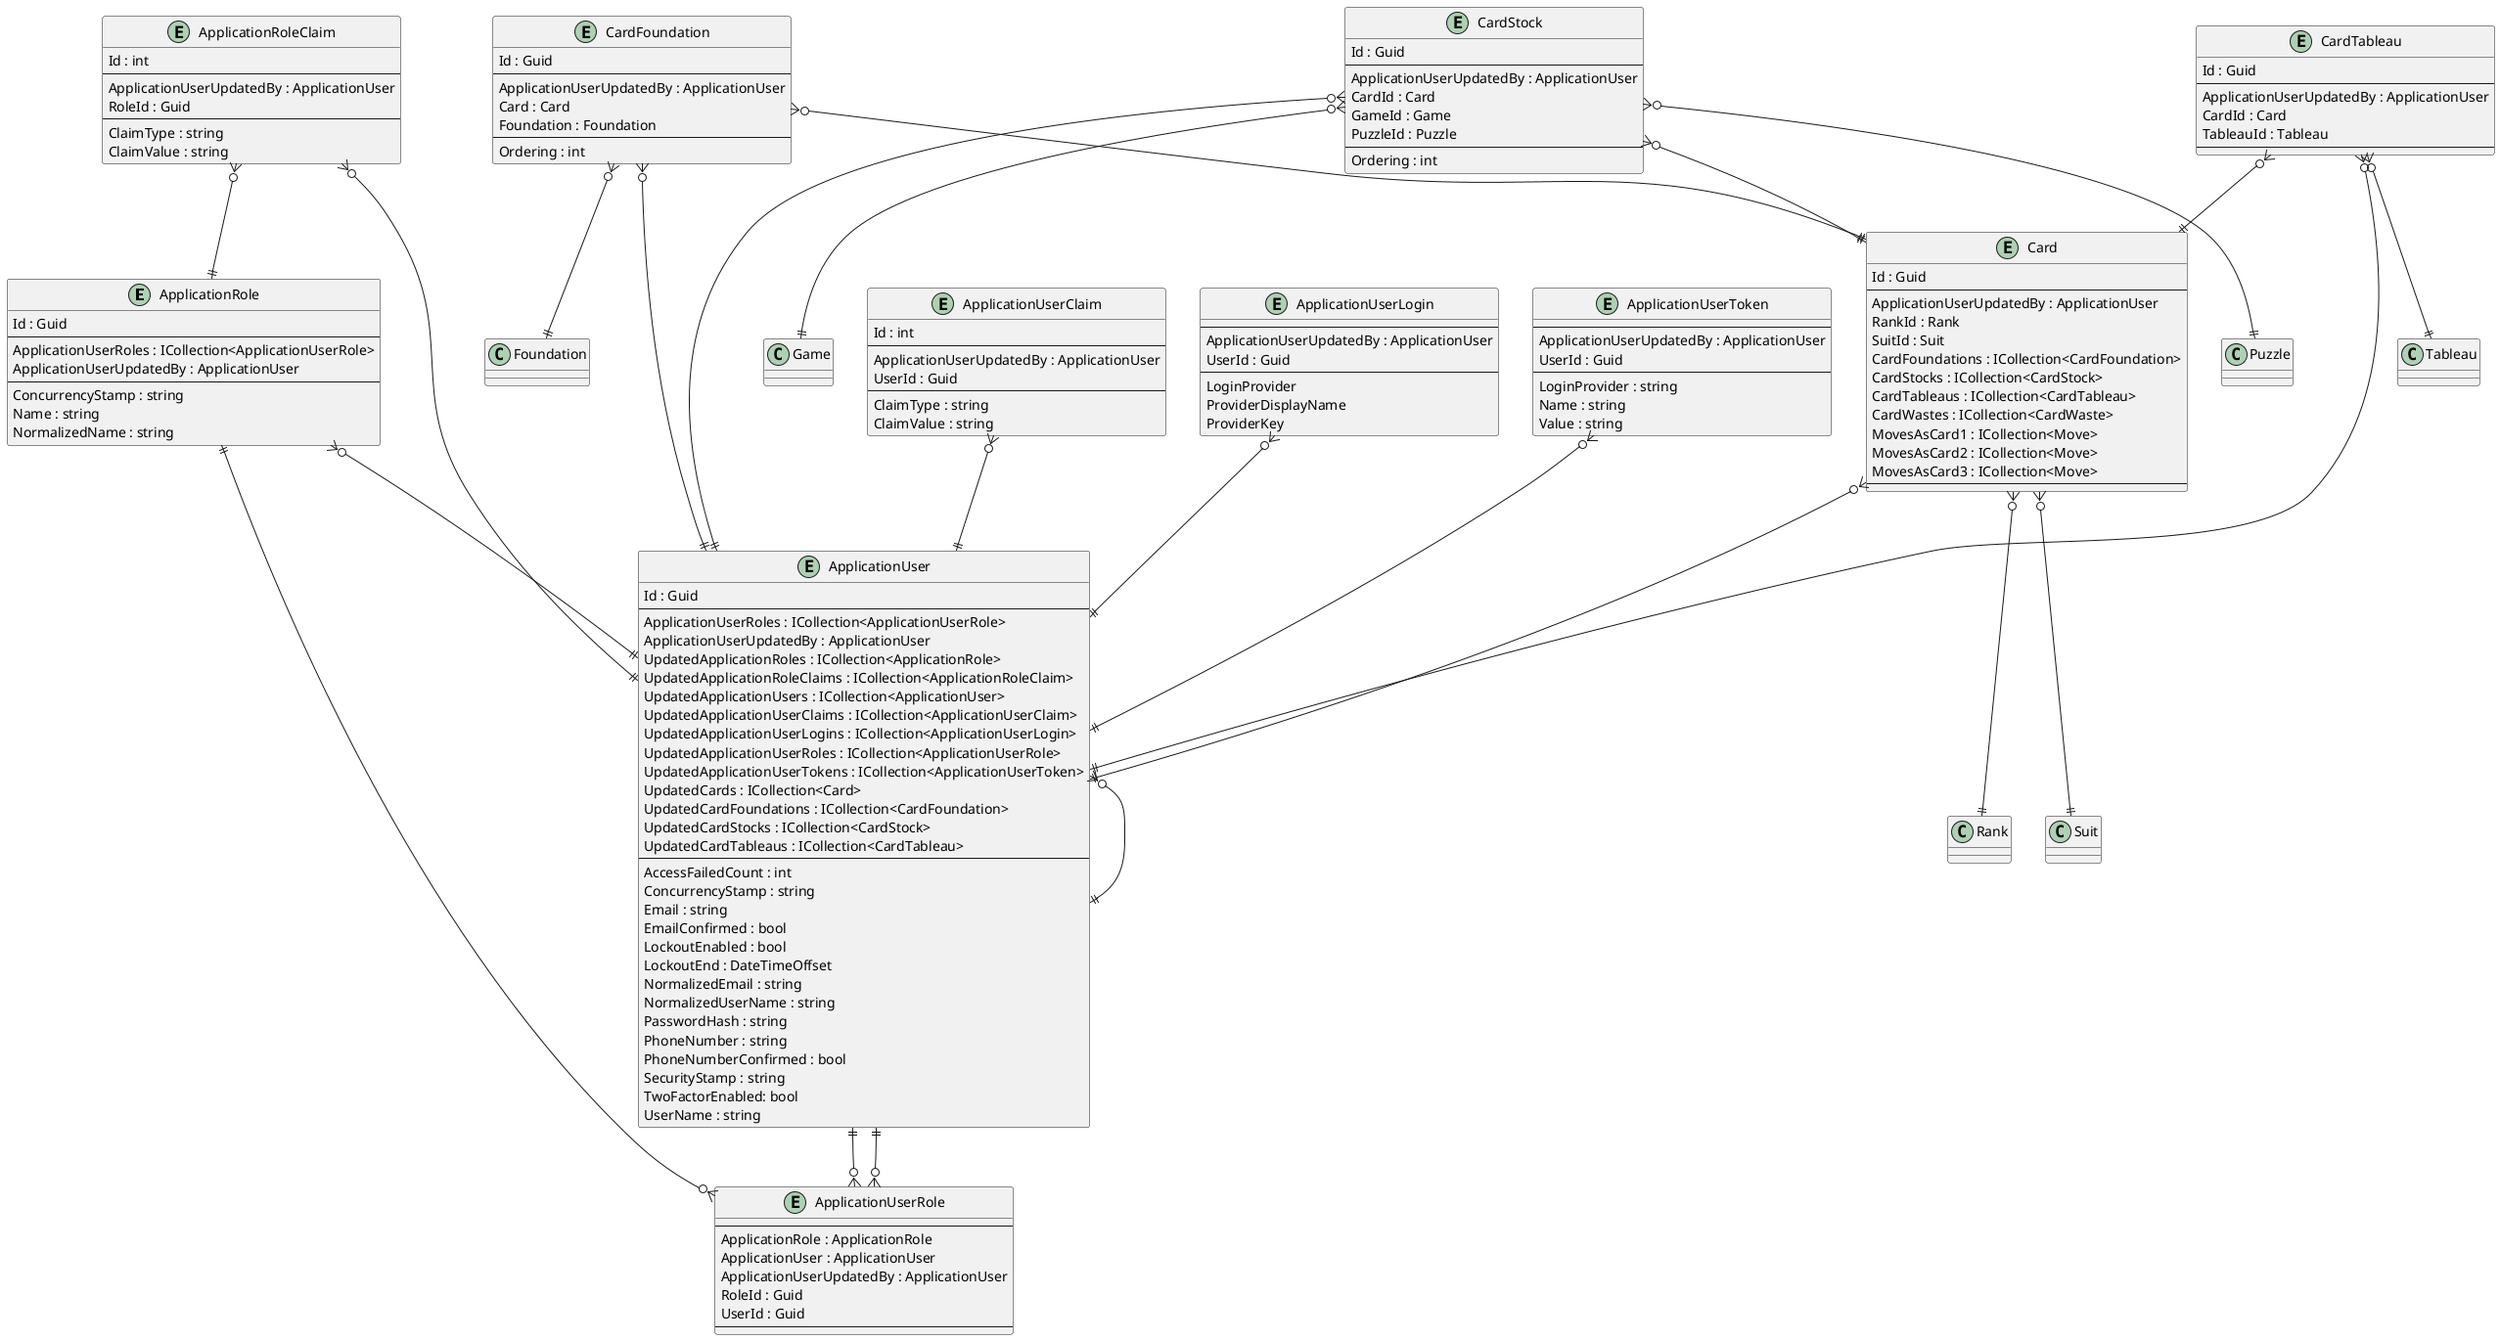 @startuml

entity ApplicationRole {
    Id : Guid
    --
    ApplicationUserRoles : ICollection<ApplicationUserRole>
    ApplicationUserUpdatedBy : ApplicationUser
    --
    ConcurrencyStamp : string
    Name : string
    NormalizedName : string
}

entity ApplicationRoleClaim {
    Id : int
    --
    ApplicationUserUpdatedBy : ApplicationUser
    RoleId : Guid
    --
    ClaimType : string
    ClaimValue : string
}

entity ApplicationUser {
    Id : Guid
    --
    ApplicationUserRoles : ICollection<ApplicationUserRole>
    ApplicationUserUpdatedBy : ApplicationUser
    UpdatedApplicationRoles : ICollection<ApplicationRole>
    UpdatedApplicationRoleClaims : ICollection<ApplicationRoleClaim>
    UpdatedApplicationUsers : ICollection<ApplicationUser>
    UpdatedApplicationUserClaims : ICollection<ApplicationUserClaim>
    UpdatedApplicationUserLogins : ICollection<ApplicationUserLogin>
    UpdatedApplicationUserRoles : ICollection<ApplicationUserRole>
    UpdatedApplicationUserTokens : ICollection<ApplicationUserToken>
    UpdatedCards : ICollection<Card>
    UpdatedCardFoundations : ICollection<CardFoundation>
    UpdatedCardStocks : ICollection<CardStock>
    UpdatedCardTableaus : ICollection<CardTableau>
    ' ApplicationUserKeyCodePlaceholder
    --
    AccessFailedCount : int
    ConcurrencyStamp : string
    Email : string
    EmailConfirmed : bool
    LockoutEnabled : bool
    LockoutEnd : DateTimeOffset
    NormalizedEmail : string
    NormalizedUserName : string
    PasswordHash : string
    PhoneNumber : string
    PhoneNumberConfirmed : bool
    SecurityStamp : string
    TwoFactorEnabled: bool
    UserName : string
}

entity ApplicationUserClaim {
    Id : int
    --
    ApplicationUserUpdatedBy : ApplicationUser
    UserId : Guid
    --
    ClaimType : string
    ClaimValue : string
}

entity ApplicationUserLogin {
    --
    ApplicationUserUpdatedBy : ApplicationUser
    UserId : Guid
    --
    LoginProvider
    ProviderDisplayName
    ProviderKey
}

entity ApplicationUserRole {
    --
    ApplicationRole : ApplicationRole
    ApplicationUser : ApplicationUser
    ApplicationUserUpdatedBy : ApplicationUser
    RoleId : Guid
    UserId : Guid
    --
}

entity ApplicationUserToken {
    --
    ApplicationUserUpdatedBy : ApplicationUser
    UserId : Guid
    --
    LoginProvider : string
    Name : string
    Value : string
}

entity Card {
    Id : Guid
    --
    ApplicationUserUpdatedBy : ApplicationUser
    RankId : Rank
    SuitId : Suit
    CardFoundations : ICollection<CardFoundation>
    CardStocks : ICollection<CardStock>
    CardTableaus : ICollection<CardTableau>
    CardWastes : ICollection<CardWaste>
    MovesAsCard1 : ICollection<Move>
    MovesAsCard2 : ICollection<Move>
    MovesAsCard3 : ICollection<Move>
    ' CardKeyCodePlaceholder
    --
    ' CardPropertyCodePlaceholder
}

entity CardFoundation {
    Id : Guid
    --
    ApplicationUserUpdatedBy : ApplicationUser
    Card : Card
    Foundation : Foundation
    ' CardFoundationKeyCodePlaceholder
    --
    Ordering : int
    ' CardFoundationPropertyCodePlaceholder
}

entity CardStock {
    Id : Guid
    --
    ApplicationUserUpdatedBy : ApplicationUser
    CardId : Card
    GameId : Game
    PuzzleId : Puzzle
    ' CardStockKeyCodePlaceholder
    --
    Ordering : int
    ' CardStockPropertyCodePlaceholder
}

entity CardTableau {
    Id : Guid
    --
    ApplicationUserUpdatedBy : ApplicationUser
    CardId : Card
    TableauId : Tableau
    ' CardTableauKeyCodePlaceholder
    --
    ' CardTableauPropertyCodePlaceholder
}

' EntityCodePlaceholder

ApplicationRole ||--o{ ApplicationUserRole
ApplicationRole }o--|| ApplicationUser
ApplicationRoleClaim }o--|| ApplicationRole
ApplicationRoleClaim }o--|| ApplicationUser
ApplicationUser }o--|| ApplicationUser
ApplicationUser ||--o{ ApplicationUserRole
ApplicationUserClaim }o--|| ApplicationUser
ApplicationUserLogin }o--|| ApplicationUser
ApplicationUserRole }o--|| ApplicationUser
ApplicationUserToken }o--|| ApplicationUser

Card }o--|| ApplicationUser
Card }o--|| Rank
Card }o--|| Suit
CardFoundation }o--|| ApplicationUser
CardFoundation }o--|| Card
CardFoundation }o--|| Foundation
CardStock }o--|| ApplicationUser
CardStock }o--|| Card
CardStock }o--|| Game
CardStock }o--|| Puzzle
CardTableau }o--|| ApplicationUser
CardTableau }o--|| Card
CardTableau }o--|| Tableau
' RelationshipCodePlaceholder

@enduml
